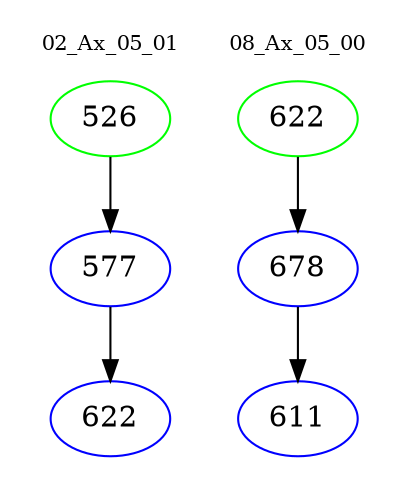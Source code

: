 digraph{
subgraph cluster_0 {
color = white
label = "02_Ax_05_01";
fontsize=10;
T0_526 [label="526", color="green"]
T0_526 -> T0_577 [color="black"]
T0_577 [label="577", color="blue"]
T0_577 -> T0_622 [color="black"]
T0_622 [label="622", color="blue"]
}
subgraph cluster_1 {
color = white
label = "08_Ax_05_00";
fontsize=10;
T1_622 [label="622", color="green"]
T1_622 -> T1_678 [color="black"]
T1_678 [label="678", color="blue"]
T1_678 -> T1_611 [color="black"]
T1_611 [label="611", color="blue"]
}
}
